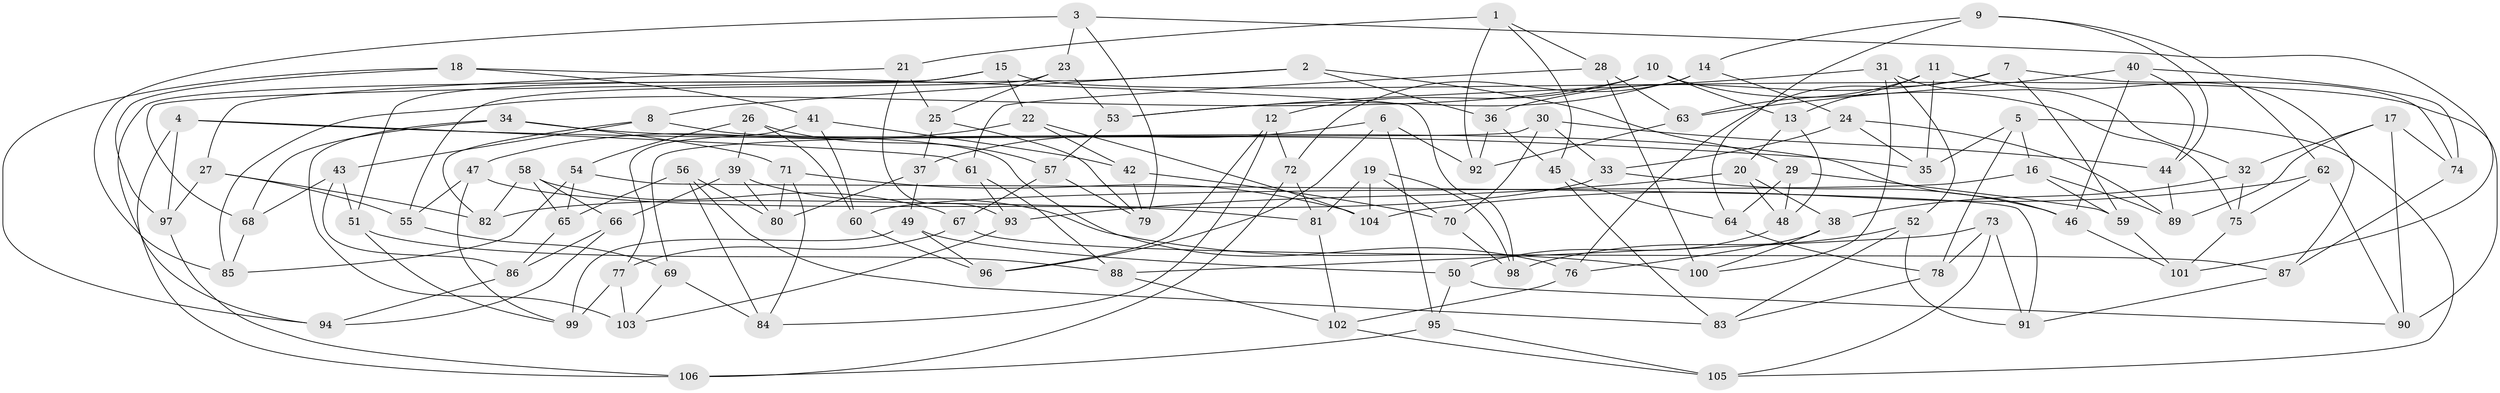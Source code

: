 // Generated by graph-tools (version 1.1) at 2025/16/03/09/25 04:16:20]
// undirected, 106 vertices, 212 edges
graph export_dot {
graph [start="1"]
  node [color=gray90,style=filled];
  1;
  2;
  3;
  4;
  5;
  6;
  7;
  8;
  9;
  10;
  11;
  12;
  13;
  14;
  15;
  16;
  17;
  18;
  19;
  20;
  21;
  22;
  23;
  24;
  25;
  26;
  27;
  28;
  29;
  30;
  31;
  32;
  33;
  34;
  35;
  36;
  37;
  38;
  39;
  40;
  41;
  42;
  43;
  44;
  45;
  46;
  47;
  48;
  49;
  50;
  51;
  52;
  53;
  54;
  55;
  56;
  57;
  58;
  59;
  60;
  61;
  62;
  63;
  64;
  65;
  66;
  67;
  68;
  69;
  70;
  71;
  72;
  73;
  74;
  75;
  76;
  77;
  78;
  79;
  80;
  81;
  82;
  83;
  84;
  85;
  86;
  87;
  88;
  89;
  90;
  91;
  92;
  93;
  94;
  95;
  96;
  97;
  98;
  99;
  100;
  101;
  102;
  103;
  104;
  105;
  106;
  1 -- 45;
  1 -- 28;
  1 -- 21;
  1 -- 92;
  2 -- 8;
  2 -- 36;
  2 -- 29;
  2 -- 68;
  3 -- 23;
  3 -- 85;
  3 -- 79;
  3 -- 101;
  4 -- 61;
  4 -- 106;
  4 -- 97;
  4 -- 35;
  5 -- 16;
  5 -- 78;
  5 -- 105;
  5 -- 35;
  6 -- 37;
  6 -- 96;
  6 -- 95;
  6 -- 92;
  7 -- 74;
  7 -- 76;
  7 -- 59;
  7 -- 36;
  8 -- 82;
  8 -- 76;
  8 -- 43;
  9 -- 62;
  9 -- 44;
  9 -- 64;
  9 -- 14;
  10 -- 13;
  10 -- 75;
  10 -- 12;
  10 -- 85;
  11 -- 35;
  11 -- 87;
  11 -- 63;
  11 -- 13;
  12 -- 96;
  12 -- 72;
  12 -- 84;
  13 -- 20;
  13 -- 48;
  14 -- 72;
  14 -- 24;
  14 -- 53;
  15 -- 22;
  15 -- 51;
  15 -- 94;
  15 -- 90;
  16 -- 89;
  16 -- 59;
  16 -- 60;
  17 -- 89;
  17 -- 74;
  17 -- 90;
  17 -- 32;
  18 -- 97;
  18 -- 98;
  18 -- 41;
  18 -- 94;
  19 -- 98;
  19 -- 70;
  19 -- 104;
  19 -- 81;
  20 -- 93;
  20 -- 38;
  20 -- 48;
  21 -- 93;
  21 -- 25;
  21 -- 27;
  22 -- 47;
  22 -- 104;
  22 -- 42;
  23 -- 55;
  23 -- 25;
  23 -- 53;
  24 -- 89;
  24 -- 35;
  24 -- 33;
  25 -- 79;
  25 -- 37;
  26 -- 60;
  26 -- 57;
  26 -- 54;
  26 -- 39;
  27 -- 82;
  27 -- 55;
  27 -- 97;
  28 -- 100;
  28 -- 63;
  28 -- 61;
  29 -- 64;
  29 -- 48;
  29 -- 59;
  30 -- 69;
  30 -- 44;
  30 -- 33;
  30 -- 70;
  31 -- 52;
  31 -- 53;
  31 -- 100;
  31 -- 32;
  32 -- 75;
  32 -- 38;
  33 -- 46;
  33 -- 82;
  34 -- 68;
  34 -- 71;
  34 -- 46;
  34 -- 103;
  36 -- 92;
  36 -- 45;
  37 -- 49;
  37 -- 80;
  38 -- 76;
  38 -- 100;
  39 -- 80;
  39 -- 100;
  39 -- 66;
  40 -- 74;
  40 -- 46;
  40 -- 44;
  40 -- 63;
  41 -- 77;
  41 -- 60;
  41 -- 42;
  42 -- 70;
  42 -- 79;
  43 -- 68;
  43 -- 51;
  43 -- 86;
  44 -- 89;
  45 -- 64;
  45 -- 83;
  46 -- 101;
  47 -- 81;
  47 -- 99;
  47 -- 55;
  48 -- 50;
  49 -- 99;
  49 -- 50;
  49 -- 96;
  50 -- 95;
  50 -- 90;
  51 -- 99;
  51 -- 88;
  52 -- 98;
  52 -- 83;
  52 -- 91;
  53 -- 57;
  54 -- 85;
  54 -- 91;
  54 -- 65;
  55 -- 69;
  56 -- 83;
  56 -- 84;
  56 -- 65;
  56 -- 80;
  57 -- 79;
  57 -- 67;
  58 -- 65;
  58 -- 66;
  58 -- 82;
  58 -- 67;
  59 -- 101;
  60 -- 96;
  61 -- 88;
  61 -- 93;
  62 -- 75;
  62 -- 90;
  62 -- 104;
  63 -- 92;
  64 -- 78;
  65 -- 86;
  66 -- 94;
  66 -- 86;
  67 -- 77;
  67 -- 87;
  68 -- 85;
  69 -- 103;
  69 -- 84;
  70 -- 98;
  71 -- 104;
  71 -- 84;
  71 -- 80;
  72 -- 106;
  72 -- 81;
  73 -- 91;
  73 -- 88;
  73 -- 105;
  73 -- 78;
  74 -- 87;
  75 -- 101;
  76 -- 102;
  77 -- 103;
  77 -- 99;
  78 -- 83;
  81 -- 102;
  86 -- 94;
  87 -- 91;
  88 -- 102;
  93 -- 103;
  95 -- 106;
  95 -- 105;
  97 -- 106;
  102 -- 105;
}

